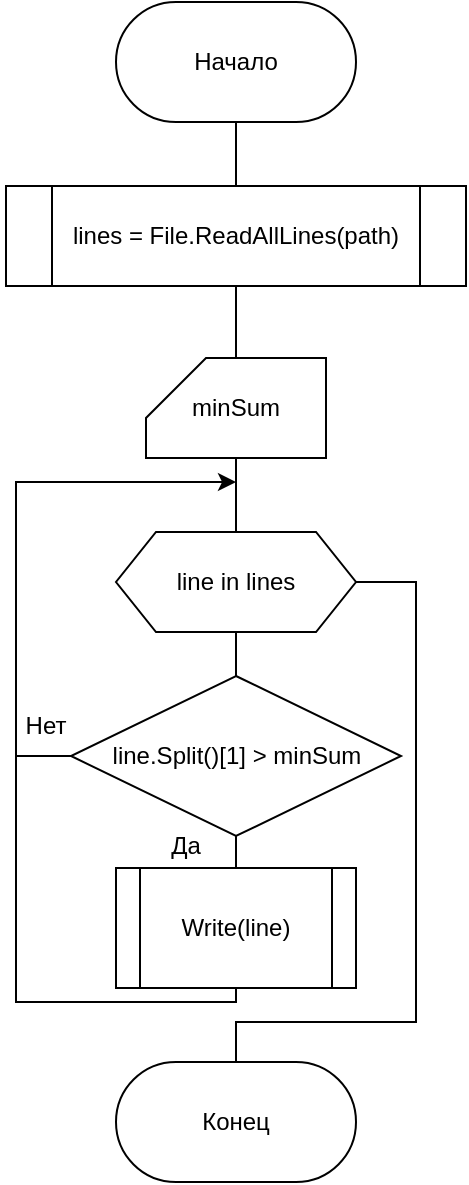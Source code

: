 <mxfile version="24.7.12">
  <diagram name="Страница — 1" id="7tANkAGJhroN8dFZZeEr">
    <mxGraphModel dx="1088" dy="634" grid="1" gridSize="10" guides="1" tooltips="1" connect="1" arrows="1" fold="1" page="1" pageScale="1" pageWidth="827" pageHeight="1169" math="0" shadow="0">
      <root>
        <mxCell id="0" />
        <mxCell id="1" parent="0" />
        <mxCell id="pIqynNO9HkbBvduGG_gQ-9" style="edgeStyle=orthogonalEdgeStyle;rounded=0;orthogonalLoop=1;jettySize=auto;html=1;exitX=0.5;exitY=1;exitDx=0;exitDy=0;entryX=0.5;entryY=0;entryDx=0;entryDy=0;endArrow=none;endFill=0;" edge="1" parent="1" source="pIqynNO9HkbBvduGG_gQ-1" target="pIqynNO9HkbBvduGG_gQ-3">
          <mxGeometry relative="1" as="geometry" />
        </mxCell>
        <mxCell id="pIqynNO9HkbBvduGG_gQ-1" value="Начало" style="rounded=1;whiteSpace=wrap;html=1;arcSize=50;" vertex="1" parent="1">
          <mxGeometry x="140" y="20" width="120" height="60" as="geometry" />
        </mxCell>
        <mxCell id="pIqynNO9HkbBvduGG_gQ-2" value="Конец" style="rounded=1;whiteSpace=wrap;html=1;arcSize=50;" vertex="1" parent="1">
          <mxGeometry x="140" y="550" width="120" height="60" as="geometry" />
        </mxCell>
        <mxCell id="pIqynNO9HkbBvduGG_gQ-3" value="lines = File.ReadAllLines(path)" style="shape=process;whiteSpace=wrap;html=1;backgroundOutline=1;" vertex="1" parent="1">
          <mxGeometry x="85" y="112" width="230" height="50" as="geometry" />
        </mxCell>
        <mxCell id="pIqynNO9HkbBvduGG_gQ-11" style="edgeStyle=orthogonalEdgeStyle;rounded=0;orthogonalLoop=1;jettySize=auto;html=1;exitX=0.5;exitY=1;exitDx=0;exitDy=0;exitPerimeter=0;entryX=0.5;entryY=0;entryDx=0;entryDy=0;endArrow=none;endFill=0;" edge="1" parent="1" source="pIqynNO9HkbBvduGG_gQ-4" target="pIqynNO9HkbBvduGG_gQ-5">
          <mxGeometry relative="1" as="geometry" />
        </mxCell>
        <mxCell id="pIqynNO9HkbBvduGG_gQ-4" value="minSum" style="shape=card;whiteSpace=wrap;html=1;" vertex="1" parent="1">
          <mxGeometry x="155" y="198" width="90" height="50" as="geometry" />
        </mxCell>
        <mxCell id="pIqynNO9HkbBvduGG_gQ-12" style="edgeStyle=orthogonalEdgeStyle;rounded=0;orthogonalLoop=1;jettySize=auto;html=1;exitX=0.5;exitY=1;exitDx=0;exitDy=0;entryX=0.5;entryY=0;entryDx=0;entryDy=0;endArrow=none;endFill=0;" edge="1" parent="1" source="pIqynNO9HkbBvduGG_gQ-5" target="pIqynNO9HkbBvduGG_gQ-7">
          <mxGeometry relative="1" as="geometry" />
        </mxCell>
        <mxCell id="pIqynNO9HkbBvduGG_gQ-16" style="edgeStyle=orthogonalEdgeStyle;rounded=0;orthogonalLoop=1;jettySize=auto;html=1;exitX=1;exitY=0.5;exitDx=0;exitDy=0;entryX=0.5;entryY=0;entryDx=0;entryDy=0;endArrow=none;endFill=0;" edge="1" parent="1" source="pIqynNO9HkbBvduGG_gQ-5" target="pIqynNO9HkbBvduGG_gQ-2">
          <mxGeometry relative="1" as="geometry">
            <Array as="points">
              <mxPoint x="290" y="310" />
              <mxPoint x="290" y="530" />
              <mxPoint x="200" y="530" />
            </Array>
          </mxGeometry>
        </mxCell>
        <mxCell id="pIqynNO9HkbBvduGG_gQ-5" value="line in lines" style="shape=hexagon;perimeter=hexagonPerimeter2;whiteSpace=wrap;html=1;fixedSize=1;" vertex="1" parent="1">
          <mxGeometry x="140" y="285" width="120" height="50" as="geometry" />
        </mxCell>
        <mxCell id="pIqynNO9HkbBvduGG_gQ-13" style="edgeStyle=orthogonalEdgeStyle;rounded=0;orthogonalLoop=1;jettySize=auto;html=1;exitX=0.5;exitY=1;exitDx=0;exitDy=0;entryX=0.5;entryY=0;entryDx=0;entryDy=0;endArrow=none;endFill=0;" edge="1" parent="1" source="pIqynNO9HkbBvduGG_gQ-7" target="pIqynNO9HkbBvduGG_gQ-8">
          <mxGeometry relative="1" as="geometry" />
        </mxCell>
        <mxCell id="pIqynNO9HkbBvduGG_gQ-15" style="edgeStyle=orthogonalEdgeStyle;rounded=0;orthogonalLoop=1;jettySize=auto;html=1;exitX=0;exitY=0.5;exitDx=0;exitDy=0;" edge="1" parent="1" source="pIqynNO9HkbBvduGG_gQ-7">
          <mxGeometry relative="1" as="geometry">
            <mxPoint x="200" y="260" as="targetPoint" />
            <Array as="points">
              <mxPoint x="90" y="397" />
              <mxPoint x="90" y="260" />
            </Array>
          </mxGeometry>
        </mxCell>
        <mxCell id="pIqynNO9HkbBvduGG_gQ-7" value="line.Split()[1] &amp;gt; minSum" style="rhombus;whiteSpace=wrap;html=1;" vertex="1" parent="1">
          <mxGeometry x="117.5" y="357" width="165" height="80" as="geometry" />
        </mxCell>
        <mxCell id="pIqynNO9HkbBvduGG_gQ-19" style="edgeStyle=orthogonalEdgeStyle;rounded=0;orthogonalLoop=1;jettySize=auto;html=1;exitX=0.5;exitY=1;exitDx=0;exitDy=0;endArrow=none;endFill=0;" edge="1" parent="1" source="pIqynNO9HkbBvduGG_gQ-8">
          <mxGeometry relative="1" as="geometry">
            <mxPoint x="90" y="390" as="targetPoint" />
            <Array as="points">
              <mxPoint x="200" y="520" />
              <mxPoint x="90" y="520" />
            </Array>
          </mxGeometry>
        </mxCell>
        <mxCell id="pIqynNO9HkbBvduGG_gQ-8" value="Write(line)" style="shape=process;whiteSpace=wrap;html=1;backgroundOutline=1;" vertex="1" parent="1">
          <mxGeometry x="140" y="453" width="120" height="60" as="geometry" />
        </mxCell>
        <mxCell id="pIqynNO9HkbBvduGG_gQ-10" style="edgeStyle=orthogonalEdgeStyle;rounded=0;orthogonalLoop=1;jettySize=auto;html=1;exitX=0.5;exitY=1;exitDx=0;exitDy=0;entryX=0.5;entryY=0;entryDx=0;entryDy=0;entryPerimeter=0;endArrow=none;endFill=0;" edge="1" parent="1" source="pIqynNO9HkbBvduGG_gQ-3" target="pIqynNO9HkbBvduGG_gQ-4">
          <mxGeometry relative="1" as="geometry" />
        </mxCell>
        <mxCell id="pIqynNO9HkbBvduGG_gQ-20" value="Да" style="text;html=1;align=center;verticalAlign=middle;whiteSpace=wrap;rounded=0;" vertex="1" parent="1">
          <mxGeometry x="155" y="430" width="40" height="23" as="geometry" />
        </mxCell>
        <mxCell id="pIqynNO9HkbBvduGG_gQ-21" value="Нет" style="text;html=1;align=center;verticalAlign=middle;whiteSpace=wrap;rounded=0;" vertex="1" parent="1">
          <mxGeometry x="85" y="370" width="40" height="23" as="geometry" />
        </mxCell>
      </root>
    </mxGraphModel>
  </diagram>
</mxfile>
